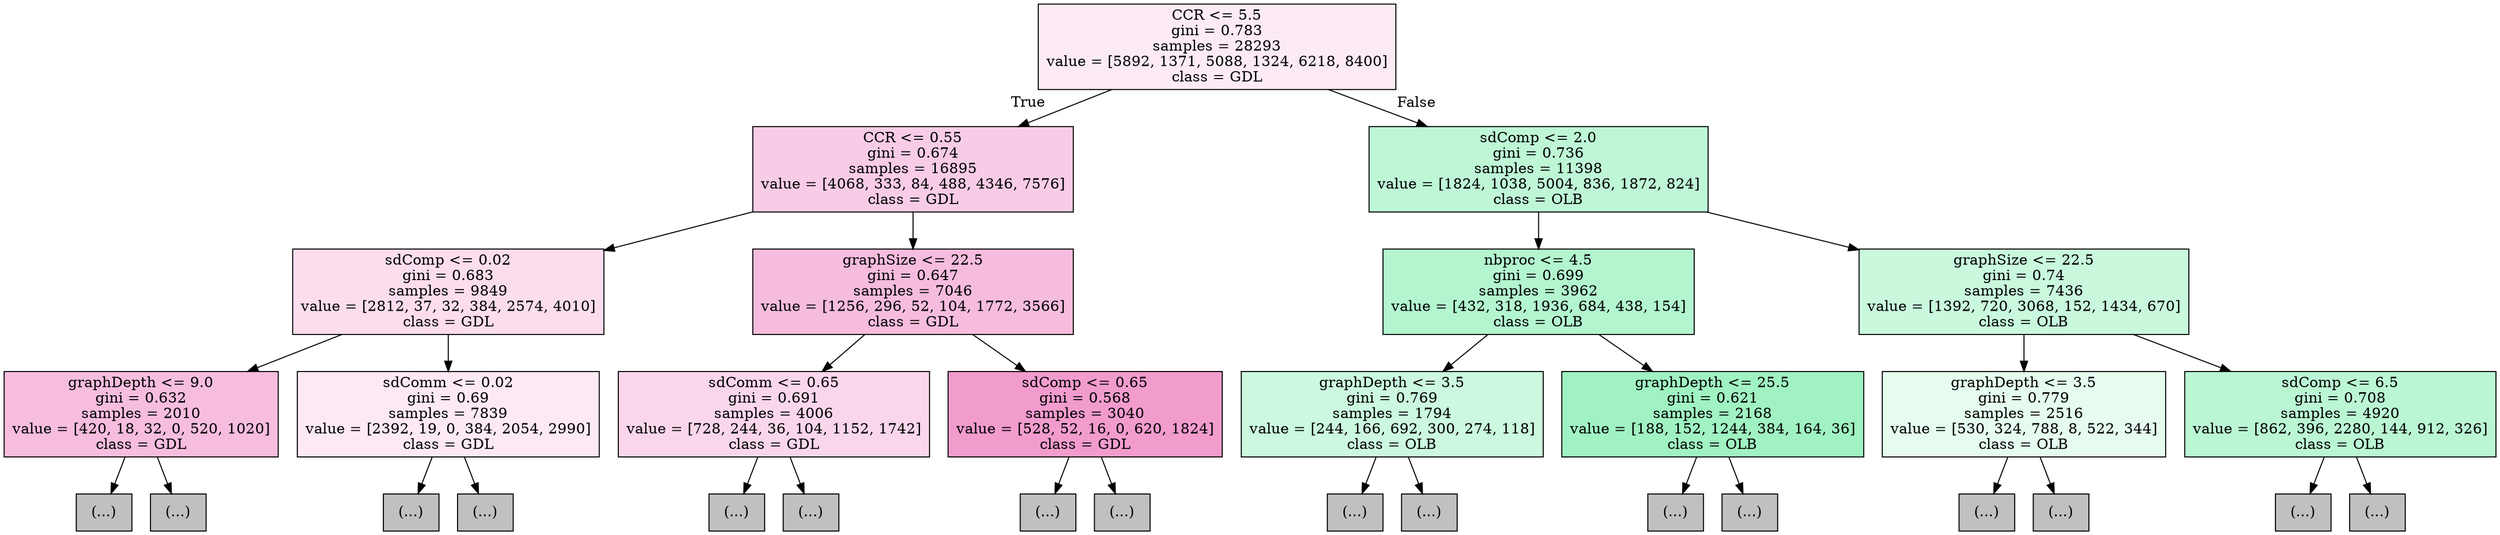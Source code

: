 digraph Tree {
node [shape=box, style="filled", color="black"] ;
0 [label="CCR <= 5.5\ngini = 0.783\nsamples = 28293\nvalue = [5892, 1371, 5088, 1324, 6218, 8400]\nclass = GDL", fillcolor="#fcebf5"] ;
1 [label="CCR <= 0.55\ngini = 0.674\nsamples = 16895\nvalue = [4068, 333, 84, 488, 4346, 7576]\nclass = GDL", fillcolor="#f8cce6"] ;
0 -> 1 [labeldistance=2.5, labelangle=45, headlabel="True"] ;
2 [label="sdComp <= 0.02\ngini = 0.683\nsamples = 9849\nvalue = [2812, 37, 32, 384, 2574, 4010]\nclass = GDL", fillcolor="#fbddee"] ;
1 -> 2 ;
3 [label="graphDepth <= 9.0\ngini = 0.632\nsamples = 2010\nvalue = [420, 18, 32, 0, 520, 1020]\nclass = GDL", fillcolor="#f6bdde"] ;
2 -> 3 ;
4 [label="(...)", fillcolor="#C0C0C0"] ;
3 -> 4 ;
47 [label="(...)", fillcolor="#C0C0C0"] ;
3 -> 47 ;
84 [label="sdComm <= 0.02\ngini = 0.69\nsamples = 7839\nvalue = [2392, 19, 0, 384, 2054, 2990]\nclass = GDL", fillcolor="#fce9f4"] ;
2 -> 84 ;
85 [label="(...)", fillcolor="#C0C0C0"] ;
84 -> 85 ;
128 [label="(...)", fillcolor="#C0C0C0"] ;
84 -> 128 ;
223 [label="graphSize <= 22.5\ngini = 0.647\nsamples = 7046\nvalue = [1256, 296, 52, 104, 1772, 3566]\nclass = GDL", fillcolor="#f6bcde"] ;
1 -> 223 ;
224 [label="sdComm <= 0.65\ngini = 0.691\nsamples = 4006\nvalue = [728, 244, 36, 104, 1152, 1742]\nclass = GDL", fillcolor="#fad6eb"] ;
223 -> 224 ;
225 [label="(...)", fillcolor="#C0C0C0"] ;
224 -> 225 ;
268 [label="(...)", fillcolor="#C0C0C0"] ;
224 -> 268 ;
291 [label="sdComp <= 0.65\ngini = 0.568\nsamples = 3040\nvalue = [528, 52, 16, 0, 620, 1824]\nclass = GDL", fillcolor="#f29cce"] ;
223 -> 291 ;
292 [label="(...)", fillcolor="#C0C0C0"] ;
291 -> 292 ;
413 [label="(...)", fillcolor="#C0C0C0"] ;
291 -> 413 ;
468 [label="sdComp <= 2.0\ngini = 0.736\nsamples = 11398\nvalue = [1824, 1038, 5004, 836, 1872, 824]\nclass = OLB", fillcolor="#bef6d6"] ;
0 -> 468 [labeldistance=2.5, labelangle=-45, headlabel="False"] ;
469 [label="nbproc <= 4.5\ngini = 0.699\nsamples = 3962\nvalue = [432, 318, 1936, 684, 438, 154]\nclass = OLB", fillcolor="#b3f5cf"] ;
468 -> 469 ;
470 [label="graphDepth <= 3.5\ngini = 0.769\nsamples = 1794\nvalue = [244, 166, 692, 300, 274, 118]\nclass = OLB", fillcolor="#cbf8de"] ;
469 -> 470 ;
471 [label="(...)", fillcolor="#C0C0C0"] ;
470 -> 471 ;
476 [label="(...)", fillcolor="#C0C0C0"] ;
470 -> 476 ;
517 [label="graphDepth <= 25.5\ngini = 0.621\nsamples = 2168\nvalue = [188, 152, 1244, 384, 164, 36]\nclass = OLB", fillcolor="#a0f2c2"] ;
469 -> 517 ;
518 [label="(...)", fillcolor="#C0C0C0"] ;
517 -> 518 ;
557 [label="(...)", fillcolor="#C0C0C0"] ;
517 -> 557 ;
562 [label="graphSize <= 22.5\ngini = 0.74\nsamples = 7436\nvalue = [1392, 720, 3068, 152, 1434, 670]\nclass = OLB", fillcolor="#c9f8dd"] ;
468 -> 562 ;
563 [label="graphDepth <= 3.5\ngini = 0.779\nsamples = 2516\nvalue = [530, 324, 788, 8, 522, 344]\nclass = OLB", fillcolor="#e5fcef"] ;
562 -> 563 ;
564 [label="(...)", fillcolor="#C0C0C0"] ;
563 -> 564 ;
585 [label="(...)", fillcolor="#C0C0C0"] ;
563 -> 585 ;
608 [label="sdComp <= 6.5\ngini = 0.708\nsamples = 4920\nvalue = [862, 396, 2280, 144, 912, 326]\nclass = OLB", fillcolor="#bbf6d4"] ;
562 -> 608 ;
609 [label="(...)", fillcolor="#C0C0C0"] ;
608 -> 609 ;
672 [label="(...)", fillcolor="#C0C0C0"] ;
608 -> 672 ;
}
